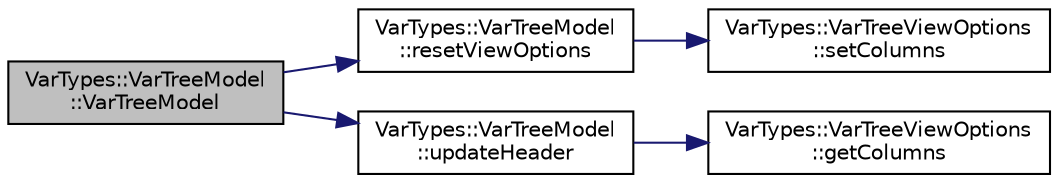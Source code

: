 digraph "VarTypes::VarTreeModel::VarTreeModel"
{
 // INTERACTIVE_SVG=YES
  edge [fontname="Helvetica",fontsize="10",labelfontname="Helvetica",labelfontsize="10"];
  node [fontname="Helvetica",fontsize="10",shape=record];
  rankdir="LR";
  Node1 [label="VarTypes::VarTreeModel\l::VarTreeModel",height=0.2,width=0.4,color="black", fillcolor="grey75", style="filled", fontcolor="black"];
  Node1 -> Node2 [color="midnightblue",fontsize="10",style="solid",fontname="Helvetica"];
  Node2 [label="VarTypes::VarTreeModel\l::resetViewOptions",height=0.2,width=0.4,color="black", fillcolor="white", style="filled",URL="$dc/d23/class_var_types_1_1_var_tree_model.html#a2d5c68fb85891ffb3262437c76f82498"];
  Node2 -> Node3 [color="midnightblue",fontsize="10",style="solid",fontname="Helvetica"];
  Node3 [label="VarTypes::VarTreeViewOptions\l::setColumns",height=0.2,width=0.4,color="black", fillcolor="white", style="filled",URL="$df/d40/class_var_types_1_1_var_tree_view_options.html#a4e41067fa7cf92a4462f5b61b57bc5b6"];
  Node1 -> Node4 [color="midnightblue",fontsize="10",style="solid",fontname="Helvetica"];
  Node4 [label="VarTypes::VarTreeModel\l::updateHeader",height=0.2,width=0.4,color="black", fillcolor="white", style="filled",URL="$dc/d23/class_var_types_1_1_var_tree_model.html#a30bf7fc69692292201c3f2ad3cbcad42"];
  Node4 -> Node5 [color="midnightblue",fontsize="10",style="solid",fontname="Helvetica"];
  Node5 [label="VarTypes::VarTreeViewOptions\l::getColumns",height=0.2,width=0.4,color="black", fillcolor="white", style="filled",URL="$df/d40/class_var_types_1_1_var_tree_view_options.html#a15b35fe3333f62a8650990daa3dc8afa"];
}
